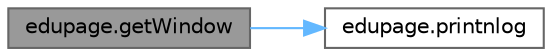 digraph "edupage.getWindow"
{
 // LATEX_PDF_SIZE
  bgcolor="transparent";
  edge [fontname=Helvetica,fontsize=10,labelfontname=Helvetica,labelfontsize=10];
  node [fontname=Helvetica,fontsize=10,shape=box,height=0.2,width=0.4];
  rankdir="LR";
  Node1 [label="edupage.getWindow",height=0.2,width=0.4,color="gray40", fillcolor="grey60", style="filled", fontcolor="black",tooltip=" "];
  Node1 -> Node2 [color="steelblue1",style="solid"];
  Node2 [label="edupage.printnlog",height=0.2,width=0.4,color="grey40", fillcolor="white", style="filled",URL="$d0/d52/namespaceedupage.html#a2adafa3eaf38d32da372310443e999f3",tooltip=" "];
}
